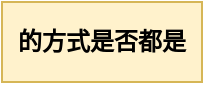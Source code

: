 <mxfile version="16.2.7" type="github"><diagram id="78hcIEGcrel27E84OHTq" name="Page-1"><mxGraphModel dx="1038" dy="585" grid="1" gridSize="10" guides="1" tooltips="1" connect="1" arrows="1" fold="1" page="1" pageScale="1" pageWidth="827" pageHeight="1169" background="none" math="0" shadow="0"><root><mxCell id="0"/><mxCell id="1" parent="0"/><mxCell id="JjJeoQRn8u1p0RxLgGm0-1" value="&lt;b&gt;的方式是否都是&lt;/b&gt;" style="rounded=0;whiteSpace=wrap;html=1;fillColor=#fff2cc;strokeColor=#d6b656;" vertex="1" parent="1"><mxGeometry x="50" y="130" width="100" height="40" as="geometry"/></mxCell></root></mxGraphModel></diagram></mxfile>
